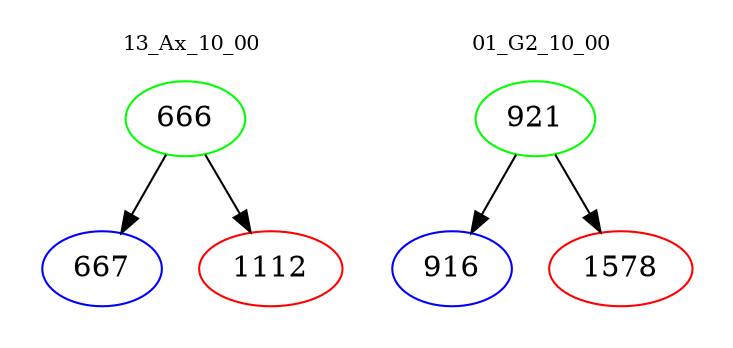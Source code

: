 digraph{
subgraph cluster_0 {
color = white
label = "13_Ax_10_00";
fontsize=10;
T0_666 [label="666", color="green"]
T0_666 -> T0_667 [color="black"]
T0_667 [label="667", color="blue"]
T0_666 -> T0_1112 [color="black"]
T0_1112 [label="1112", color="red"]
}
subgraph cluster_1 {
color = white
label = "01_G2_10_00";
fontsize=10;
T1_921 [label="921", color="green"]
T1_921 -> T1_916 [color="black"]
T1_916 [label="916", color="blue"]
T1_921 -> T1_1578 [color="black"]
T1_1578 [label="1578", color="red"]
}
}
